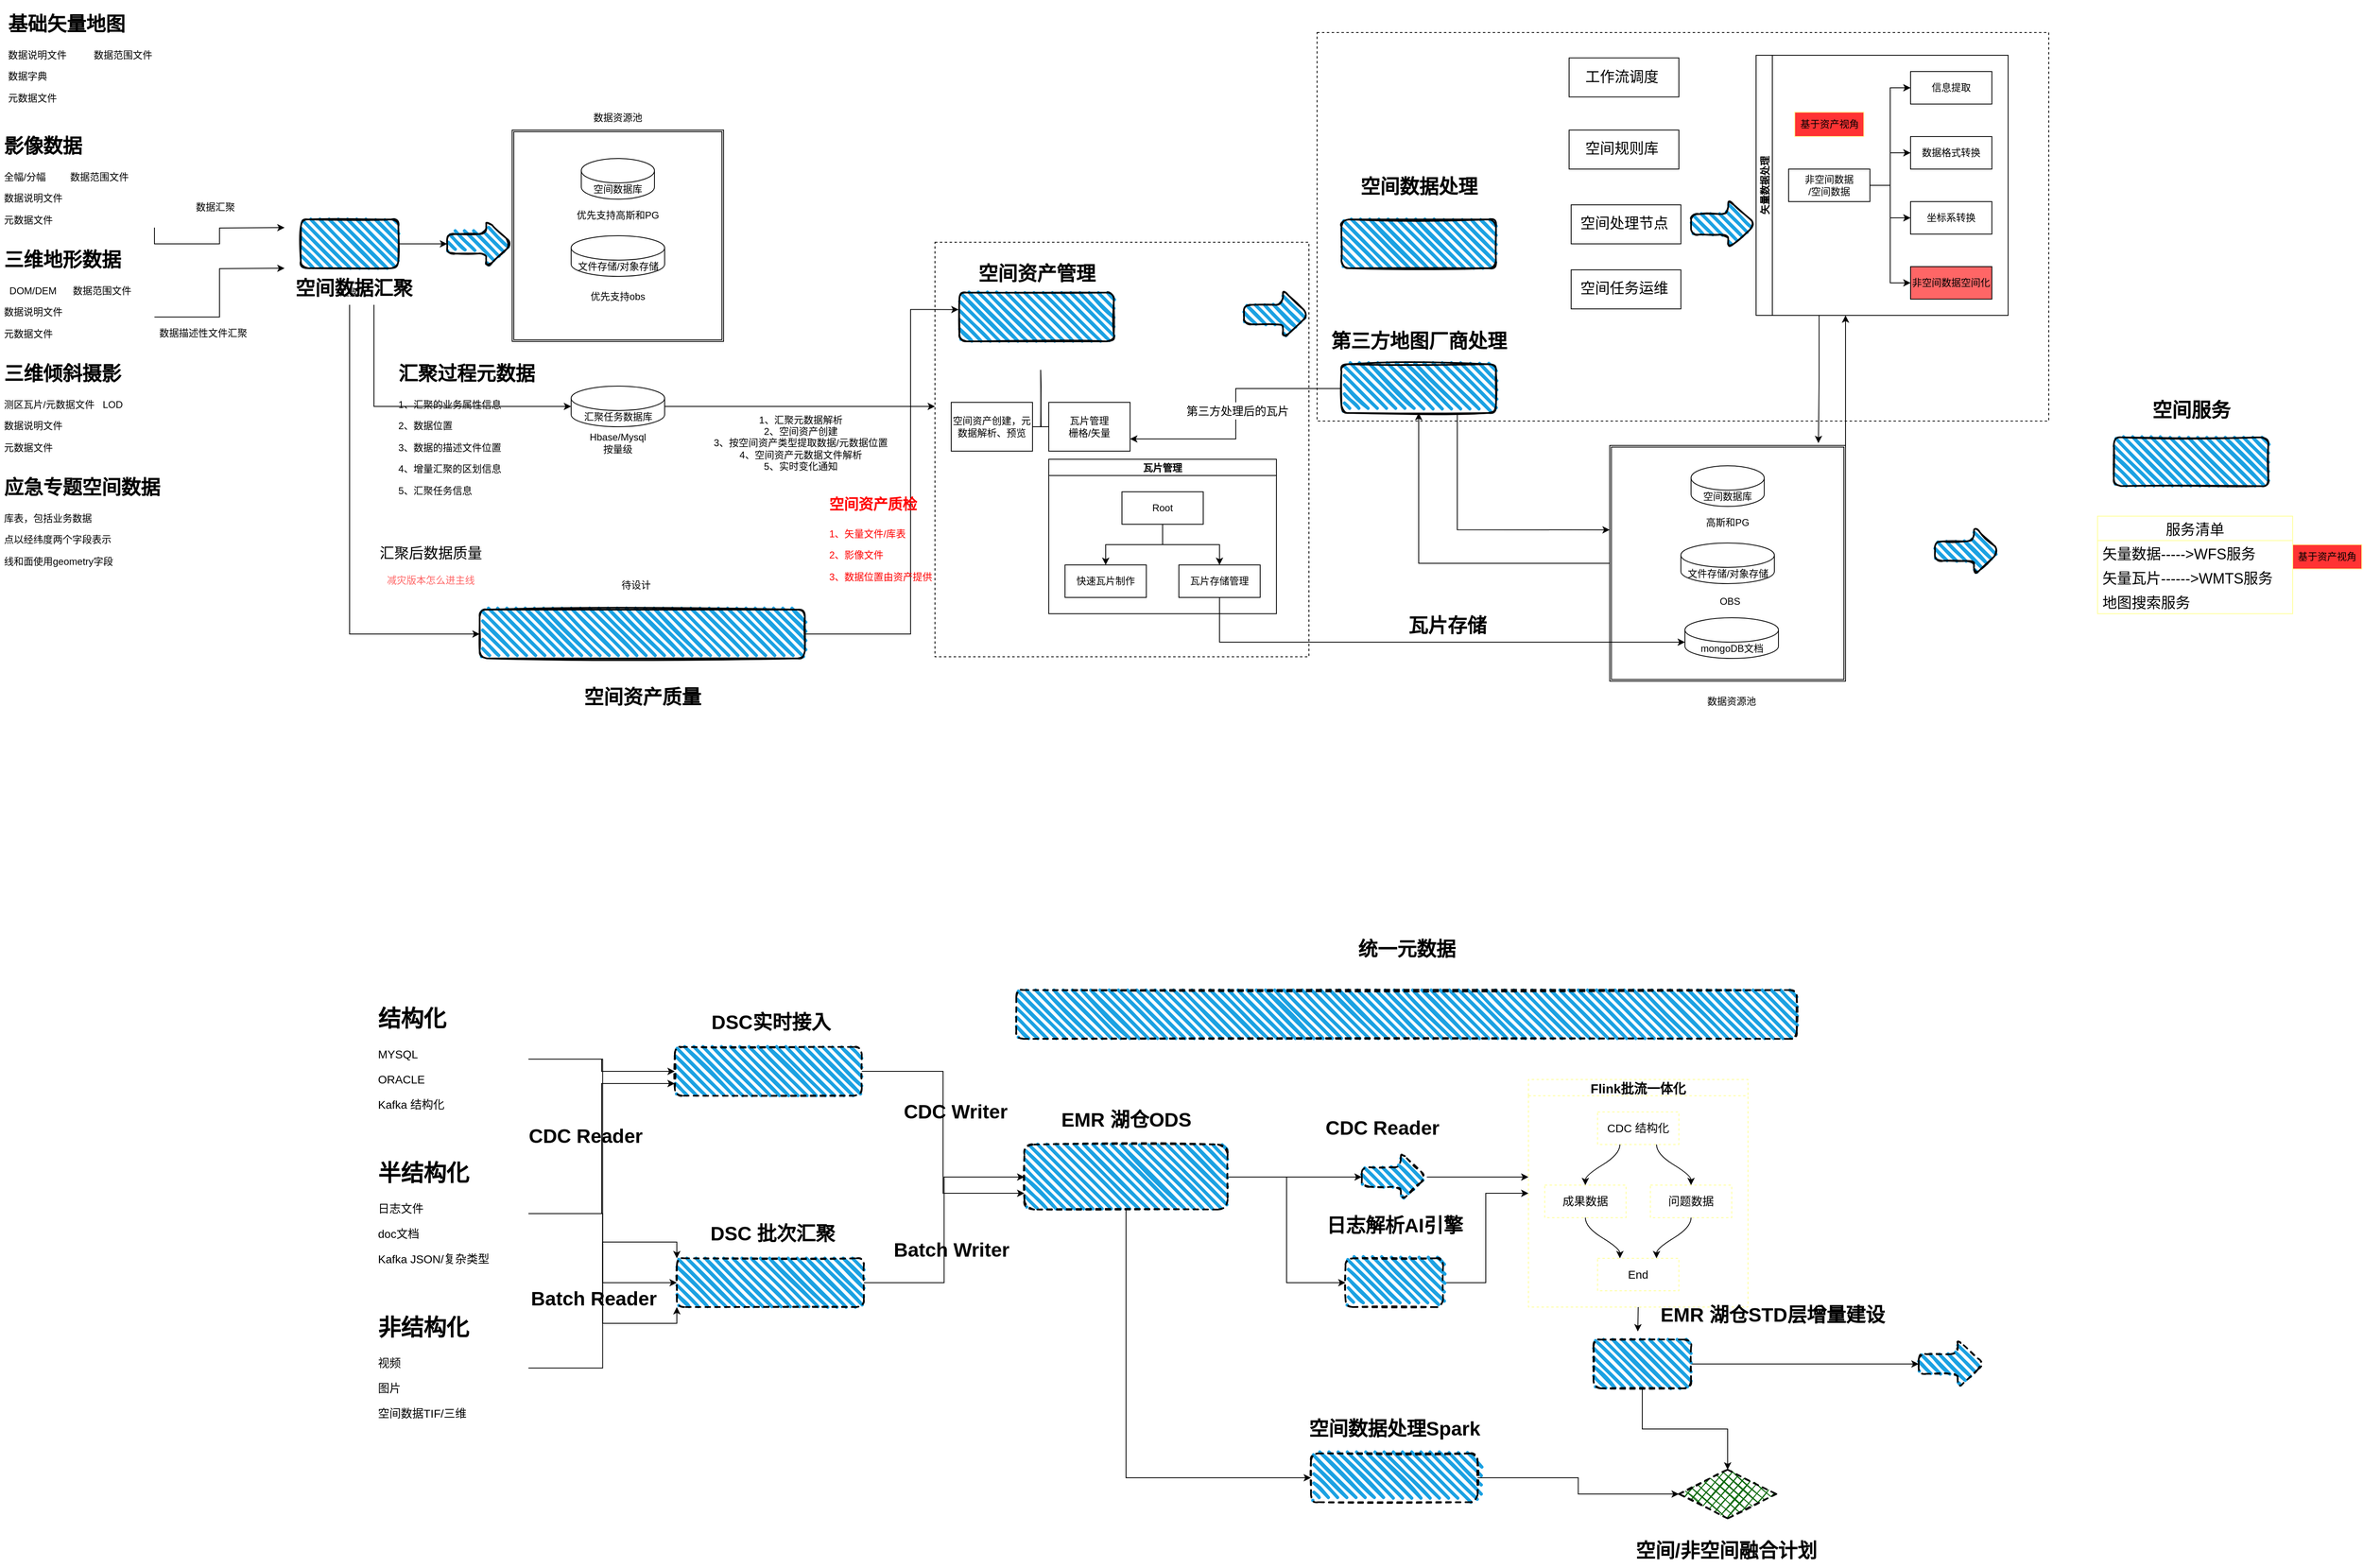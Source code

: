 <mxfile version="17.4.3" type="github">
  <diagram name="Page-1" id="2a216829-ef6e-dabb-86c1-c78162f3ba2b">
    <mxGraphModel dx="1783" dy="-130" grid="1" gridSize="10" guides="1" tooltips="1" connect="1" arrows="1" fold="1" page="1" pageScale="1" pageWidth="850" pageHeight="1100" background="none" math="0" shadow="0">
      <root>
        <mxCell id="0" />
        <mxCell id="1" parent="0" />
        <mxCell id="PqrT7txZ_QQFGgLDtHlx-105" value="" style="verticalLabelPosition=bottom;verticalAlign=top;html=1;shape=mxgraph.basic.rect;fillColor2=none;strokeWidth=1;size=20;indent=5;dashed=1;fontSize=14;fontColor=#000000;fillColor=#FFFFFF;" vertex="1" parent="1">
          <mxGeometry x="1750" y="2092" width="900" height="478" as="geometry" />
        </mxCell>
        <mxCell id="PqrT7txZ_QQFGgLDtHlx-103" value="" style="verticalLabelPosition=bottom;verticalAlign=top;html=1;shape=mxgraph.basic.rect;fillColor2=none;strokeWidth=1;size=20;indent=5;fontSize=14;fontColor=#000000;fillColor=#FFFFFF;dashed=1;" vertex="1" parent="1">
          <mxGeometry x="1280" y="2350" width="460" height="510" as="geometry" />
        </mxCell>
        <mxCell id="PqrT7txZ_QQFGgLDtHlx-11" value="" style="shape=ext;double=1;whiteSpace=wrap;html=1;aspect=fixed;" vertex="1" parent="1">
          <mxGeometry x="760" y="2212" width="260" height="260" as="geometry" />
        </mxCell>
        <mxCell id="PqrT7txZ_QQFGgLDtHlx-2" value="空间数据库" style="shape=cylinder3;whiteSpace=wrap;html=1;boundedLbl=1;backgroundOutline=1;size=15;" vertex="1" parent="1">
          <mxGeometry x="845" y="2247" width="90" height="50" as="geometry" />
        </mxCell>
        <mxCell id="PqrT7txZ_QQFGgLDtHlx-3" value="&lt;h1&gt;基础矢量地图&lt;/h1&gt;&lt;p&gt;数据说明文件&amp;nbsp; &amp;nbsp; &amp;nbsp; &amp;nbsp; &amp;nbsp; 数据范围文件&lt;/p&gt;&lt;p&gt;数据字典&lt;/p&gt;&lt;p&gt;元数据文件&lt;/p&gt;&lt;p&gt;&lt;br&gt;&lt;/p&gt;" style="text;html=1;strokeColor=none;fillColor=none;spacing=5;spacingTop=-20;whiteSpace=wrap;overflow=hidden;rounded=0;" vertex="1" parent="1">
          <mxGeometry x="135" y="2062" width="190" height="120" as="geometry" />
        </mxCell>
        <mxCell id="PqrT7txZ_QQFGgLDtHlx-18" style="edgeStyle=orthogonalEdgeStyle;rounded=0;orthogonalLoop=1;jettySize=auto;html=1;exitX=1;exitY=1;exitDx=0;exitDy=0;" edge="1" parent="1" source="PqrT7txZ_QQFGgLDtHlx-4">
          <mxGeometry relative="1" as="geometry">
            <mxPoint x="480" y="2332" as="targetPoint" />
          </mxGeometry>
        </mxCell>
        <mxCell id="PqrT7txZ_QQFGgLDtHlx-4" value="&lt;h1&gt;影像数据&lt;/h1&gt;&lt;p&gt;全幅/分幅&amp;nbsp; &amp;nbsp; &amp;nbsp; &amp;nbsp; &amp;nbsp;数据范围文件&lt;/p&gt;&lt;p&gt;数据说明文件&lt;/p&gt;&lt;p&gt;元数据文件&lt;/p&gt;&lt;p&gt;&lt;br&gt;&lt;/p&gt;" style="text;html=1;strokeColor=none;fillColor=none;spacing=5;spacingTop=-20;whiteSpace=wrap;overflow=hidden;rounded=0;" vertex="1" parent="1">
          <mxGeometry x="130" y="2212" width="190" height="120" as="geometry" />
        </mxCell>
        <mxCell id="PqrT7txZ_QQFGgLDtHlx-19" style="edgeStyle=orthogonalEdgeStyle;rounded=0;orthogonalLoop=1;jettySize=auto;html=1;exitX=1;exitY=0.75;exitDx=0;exitDy=0;" edge="1" parent="1" source="PqrT7txZ_QQFGgLDtHlx-5">
          <mxGeometry relative="1" as="geometry">
            <mxPoint x="480" y="2382" as="targetPoint" />
          </mxGeometry>
        </mxCell>
        <mxCell id="PqrT7txZ_QQFGgLDtHlx-5" value="&lt;h1&gt;三维地形数据&lt;/h1&gt;&lt;p&gt;&amp;nbsp; DOM/DEM&amp;nbsp; &amp;nbsp; &amp;nbsp; 数据范围文件&lt;/p&gt;&lt;p&gt;数据说明文件&lt;/p&gt;&lt;p&gt;元数据文件&lt;/p&gt;&lt;p&gt;&lt;br&gt;&lt;/p&gt;" style="text;html=1;strokeColor=none;fillColor=none;spacing=5;spacingTop=-20;whiteSpace=wrap;overflow=hidden;rounded=0;" vertex="1" parent="1">
          <mxGeometry x="130" y="2352" width="190" height="120" as="geometry" />
        </mxCell>
        <mxCell id="PqrT7txZ_QQFGgLDtHlx-6" value="&lt;h1&gt;三维倾斜摄影&lt;/h1&gt;&lt;p&gt;测区瓦片/元数据文件&amp;nbsp; &amp;nbsp;LOD&lt;/p&gt;&lt;p&gt;数据说明文件&lt;/p&gt;&lt;p&gt;元数据文件&lt;/p&gt;&lt;p&gt;&lt;br&gt;&lt;/p&gt;" style="text;html=1;strokeColor=none;fillColor=none;spacing=5;spacingTop=-20;whiteSpace=wrap;overflow=hidden;rounded=0;" vertex="1" parent="1">
          <mxGeometry x="130" y="2492" width="190" height="120" as="geometry" />
        </mxCell>
        <mxCell id="PqrT7txZ_QQFGgLDtHlx-7" value="&lt;h1&gt;应急专题空间数据&lt;/h1&gt;&lt;p&gt;库表，包括业务数据&lt;/p&gt;&lt;p&gt;点以经纬度两个字段表示&lt;/p&gt;&lt;p&gt;线和面使用geometry字段&lt;/p&gt;&lt;p&gt;&lt;br&gt;&lt;/p&gt;&lt;p&gt;&lt;br&gt;&lt;/p&gt;" style="text;html=1;strokeColor=none;fillColor=none;spacing=5;spacingTop=-20;whiteSpace=wrap;overflow=hidden;rounded=0;" vertex="1" parent="1">
          <mxGeometry x="130" y="2632" width="240" height="120" as="geometry" />
        </mxCell>
        <mxCell id="PqrT7txZ_QQFGgLDtHlx-15" value="" style="edgeStyle=orthogonalEdgeStyle;rounded=0;orthogonalLoop=1;jettySize=auto;html=1;" edge="1" parent="1" source="PqrT7txZ_QQFGgLDtHlx-8" target="PqrT7txZ_QQFGgLDtHlx-14">
          <mxGeometry relative="1" as="geometry" />
        </mxCell>
        <mxCell id="PqrT7txZ_QQFGgLDtHlx-8" value="" style="rounded=1;whiteSpace=wrap;html=1;strokeWidth=2;fillWeight=4;hachureGap=8;hachureAngle=45;fillColor=#1ba1e2;sketch=1;" vertex="1" parent="1">
          <mxGeometry x="500" y="2322" width="120" height="60" as="geometry" />
        </mxCell>
        <mxCell id="PqrT7txZ_QQFGgLDtHlx-20" style="edgeStyle=orthogonalEdgeStyle;rounded=0;orthogonalLoop=1;jettySize=auto;html=1;exitX=0.75;exitY=1;exitDx=0;exitDy=0;entryX=0;entryY=0.5;entryDx=0;entryDy=0;entryPerimeter=0;" edge="1" parent="1" source="PqrT7txZ_QQFGgLDtHlx-9" target="PqrT7txZ_QQFGgLDtHlx-17">
          <mxGeometry relative="1" as="geometry">
            <mxPoint x="770" y="2622" as="targetPoint" />
          </mxGeometry>
        </mxCell>
        <mxCell id="PqrT7txZ_QQFGgLDtHlx-35" style="edgeStyle=orthogonalEdgeStyle;rounded=0;orthogonalLoop=1;jettySize=auto;html=1;exitX=0.5;exitY=1;exitDx=0;exitDy=0;entryX=0;entryY=0.5;entryDx=0;entryDy=0;" edge="1" parent="1" source="PqrT7txZ_QQFGgLDtHlx-9" target="PqrT7txZ_QQFGgLDtHlx-33">
          <mxGeometry relative="1" as="geometry" />
        </mxCell>
        <mxCell id="PqrT7txZ_QQFGgLDtHlx-9" value="汇聚" style="text;html=1;strokeColor=none;fillColor=none;align=center;verticalAlign=middle;whiteSpace=wrap;rounded=0;" vertex="1" parent="1">
          <mxGeometry x="500" y="2397" width="120" height="30" as="geometry" />
        </mxCell>
        <mxCell id="PqrT7txZ_QQFGgLDtHlx-12" value="文件存储/对象存储" style="shape=cylinder3;whiteSpace=wrap;html=1;boundedLbl=1;backgroundOutline=1;size=15;" vertex="1" parent="1">
          <mxGeometry x="832.5" y="2342" width="115" height="50" as="geometry" />
        </mxCell>
        <mxCell id="PqrT7txZ_QQFGgLDtHlx-13" value="数据资源池" style="text;html=1;strokeColor=none;fillColor=none;align=center;verticalAlign=middle;whiteSpace=wrap;rounded=0;" vertex="1" parent="1">
          <mxGeometry x="850" y="2182" width="80" height="30" as="geometry" />
        </mxCell>
        <mxCell id="PqrT7txZ_QQFGgLDtHlx-14" value="" style="shape=singleArrow;whiteSpace=wrap;html=1;arrowWidth=0.4;arrowSize=0.4;fillColor=#1ba1e2;rounded=1;strokeWidth=2;fillWeight=4;hachureGap=8;hachureAngle=45;sketch=1;" vertex="1" parent="1">
          <mxGeometry x="680" y="2322" width="80" height="60" as="geometry" />
        </mxCell>
        <mxCell id="PqrT7txZ_QQFGgLDtHlx-45" style="edgeStyle=orthogonalEdgeStyle;rounded=0;orthogonalLoop=1;jettySize=auto;html=1;exitX=1;exitY=0.5;exitDx=0;exitDy=0;exitPerimeter=0;" edge="1" parent="1" source="PqrT7txZ_QQFGgLDtHlx-17">
          <mxGeometry relative="1" as="geometry">
            <mxPoint x="1280" y="2552" as="targetPoint" />
          </mxGeometry>
        </mxCell>
        <mxCell id="PqrT7txZ_QQFGgLDtHlx-17" value="汇聚任务数据库" style="shape=cylinder3;whiteSpace=wrap;html=1;boundedLbl=1;backgroundOutline=1;size=15;" vertex="1" parent="1">
          <mxGeometry x="832.5" y="2527" width="115" height="50" as="geometry" />
        </mxCell>
        <mxCell id="PqrT7txZ_QQFGgLDtHlx-21" value="数据汇聚" style="text;html=1;strokeColor=none;fillColor=none;align=center;verticalAlign=middle;whiteSpace=wrap;rounded=0;" vertex="1" parent="1">
          <mxGeometry x="365" y="2292" width="60" height="30" as="geometry" />
        </mxCell>
        <mxCell id="PqrT7txZ_QQFGgLDtHlx-22" value="数据描述性文件汇聚" style="text;html=1;strokeColor=none;fillColor=none;align=center;verticalAlign=middle;whiteSpace=wrap;rounded=0;" vertex="1" parent="1">
          <mxGeometry x="320" y="2452" width="120" height="20" as="geometry" />
        </mxCell>
        <mxCell id="PqrT7txZ_QQFGgLDtHlx-23" value="&lt;h1&gt;汇聚过程元数据&lt;/h1&gt;&lt;p&gt;1、汇聚的业务属性信息&lt;/p&gt;&lt;p&gt;2、数据位置&lt;/p&gt;&lt;p&gt;3、数据的描述文件位置&lt;/p&gt;&lt;p&gt;4、增量汇聚的区划信息&lt;/p&gt;&lt;p&gt;5、汇聚任务信息&lt;/p&gt;" style="text;html=1;strokeColor=none;fillColor=none;spacing=5;spacingTop=-20;whiteSpace=wrap;overflow=hidden;rounded=0;" vertex="1" parent="1">
          <mxGeometry x="615" y="2492" width="185" height="170" as="geometry" />
        </mxCell>
        <mxCell id="PqrT7txZ_QQFGgLDtHlx-24" value="Hbase/Mysql&lt;br&gt;按量级" style="text;html=1;strokeColor=none;fillColor=none;align=center;verticalAlign=middle;whiteSpace=wrap;rounded=0;" vertex="1" parent="1">
          <mxGeometry x="850" y="2577" width="80" height="40" as="geometry" />
        </mxCell>
        <mxCell id="PqrT7txZ_QQFGgLDtHlx-25" value="优先支持高斯和PG" style="text;html=1;strokeColor=none;fillColor=none;align=center;verticalAlign=middle;whiteSpace=wrap;rounded=0;" vertex="1" parent="1">
          <mxGeometry x="830" y="2302" width="120" height="30" as="geometry" />
        </mxCell>
        <mxCell id="PqrT7txZ_QQFGgLDtHlx-26" value="优先支持obs" style="text;html=1;strokeColor=none;fillColor=none;align=center;verticalAlign=middle;whiteSpace=wrap;rounded=0;" vertex="1" parent="1">
          <mxGeometry x="850" y="2402" width="80" height="30" as="geometry" />
        </mxCell>
        <mxCell id="PqrT7txZ_QQFGgLDtHlx-91" style="edgeStyle=orthogonalEdgeStyle;rounded=0;orthogonalLoop=1;jettySize=auto;html=1;exitX=0.25;exitY=1;exitDx=0;exitDy=0;entryX=0.885;entryY=-0.01;entryDx=0;entryDy=0;entryPerimeter=0;fontSize=18;fontColor=#FF6666;" edge="1" parent="1" source="PqrT7txZ_QQFGgLDtHlx-27" target="PqrT7txZ_QQFGgLDtHlx-53">
          <mxGeometry relative="1" as="geometry" />
        </mxCell>
        <mxCell id="PqrT7txZ_QQFGgLDtHlx-27" value="矢量数据处理" style="swimlane;startSize=20;horizontal=0;childLayout=treeLayout;horizontalTree=1;resizable=0;containerType=tree;" vertex="1" parent="1">
          <mxGeometry x="2290" y="2120" width="310" height="320" as="geometry" />
        </mxCell>
        <mxCell id="PqrT7txZ_QQFGgLDtHlx-28" value="非空间数据&lt;br&gt;/空间数据" style="whiteSpace=wrap;html=1;" vertex="1" parent="PqrT7txZ_QQFGgLDtHlx-27">
          <mxGeometry x="40" y="140" width="100" height="40" as="geometry" />
        </mxCell>
        <mxCell id="PqrT7txZ_QQFGgLDtHlx-29" value="信息提取" style="whiteSpace=wrap;html=1;" vertex="1" parent="PqrT7txZ_QQFGgLDtHlx-27">
          <mxGeometry x="190" y="20" width="100" height="40" as="geometry" />
        </mxCell>
        <mxCell id="PqrT7txZ_QQFGgLDtHlx-30" value="" style="edgeStyle=elbowEdgeStyle;elbow=horizontal;html=1;rounded=0;" edge="1" parent="PqrT7txZ_QQFGgLDtHlx-27" source="PqrT7txZ_QQFGgLDtHlx-28" target="PqrT7txZ_QQFGgLDtHlx-29">
          <mxGeometry relative="1" as="geometry" />
        </mxCell>
        <mxCell id="PqrT7txZ_QQFGgLDtHlx-31" value="数据格式转换" style="whiteSpace=wrap;html=1;" vertex="1" parent="PqrT7txZ_QQFGgLDtHlx-27">
          <mxGeometry x="190" y="100" width="100" height="40" as="geometry" />
        </mxCell>
        <mxCell id="PqrT7txZ_QQFGgLDtHlx-32" value="" style="edgeStyle=elbowEdgeStyle;elbow=horizontal;html=1;rounded=0;" edge="1" parent="PqrT7txZ_QQFGgLDtHlx-27" source="PqrT7txZ_QQFGgLDtHlx-28" target="PqrT7txZ_QQFGgLDtHlx-31">
          <mxGeometry relative="1" as="geometry" />
        </mxCell>
        <mxCell id="PqrT7txZ_QQFGgLDtHlx-61" value="" style="edgeStyle=elbowEdgeStyle;elbow=horizontal;html=1;rounded=0;" edge="1" target="PqrT7txZ_QQFGgLDtHlx-62" source="PqrT7txZ_QQFGgLDtHlx-28" parent="PqrT7txZ_QQFGgLDtHlx-27">
          <mxGeometry relative="1" as="geometry">
            <mxPoint x="2050" y="2302" as="sourcePoint" />
          </mxGeometry>
        </mxCell>
        <mxCell id="PqrT7txZ_QQFGgLDtHlx-62" value="非空间数据空间化" style="whiteSpace=wrap;html=1;fillColor=#FF6666;" vertex="1" parent="PqrT7txZ_QQFGgLDtHlx-27">
          <mxGeometry x="190" y="260" width="100" height="40" as="geometry" />
        </mxCell>
        <mxCell id="PqrT7txZ_QQFGgLDtHlx-63" value="" style="edgeStyle=elbowEdgeStyle;elbow=horizontal;html=1;rounded=0;" edge="1" target="PqrT7txZ_QQFGgLDtHlx-64" source="PqrT7txZ_QQFGgLDtHlx-28" parent="PqrT7txZ_QQFGgLDtHlx-27">
          <mxGeometry relative="1" as="geometry">
            <mxPoint x="2050" y="2382" as="sourcePoint" />
          </mxGeometry>
        </mxCell>
        <mxCell id="PqrT7txZ_QQFGgLDtHlx-64" value="坐标系转换" style="whiteSpace=wrap;html=1;" vertex="1" parent="PqrT7txZ_QQFGgLDtHlx-27">
          <mxGeometry x="190" y="180" width="100" height="40" as="geometry" />
        </mxCell>
        <mxCell id="PqrT7txZ_QQFGgLDtHlx-70" value="基于资产视角" style="text;html=1;strokeColor=#FFFF99;fillColor=#FF3333;align=center;verticalAlign=middle;whiteSpace=wrap;rounded=0;" vertex="1" parent="PqrT7txZ_QQFGgLDtHlx-27">
          <mxGeometry x="47.5" y="70" width="85" height="30" as="geometry" />
        </mxCell>
        <mxCell id="PqrT7txZ_QQFGgLDtHlx-71" style="edgeStyle=orthogonalEdgeStyle;rounded=0;orthogonalLoop=1;jettySize=auto;html=1;entryX=-0.005;entryY=0.347;entryDx=0;entryDy=0;entryPerimeter=0;" edge="1" parent="1" source="PqrT7txZ_QQFGgLDtHlx-33" target="PqrT7txZ_QQFGgLDtHlx-39">
          <mxGeometry relative="1" as="geometry">
            <mxPoint x="1260" y="2600" as="targetPoint" />
            <Array as="points">
              <mxPoint x="1250" y="2832" />
              <mxPoint x="1250" y="2433" />
            </Array>
          </mxGeometry>
        </mxCell>
        <mxCell id="PqrT7txZ_QQFGgLDtHlx-33" value="" style="rounded=1;whiteSpace=wrap;html=1;strokeWidth=2;fillWeight=4;hachureGap=8;hachureAngle=45;fillColor=#1ba1e2;sketch=1;" vertex="1" parent="1">
          <mxGeometry x="720" y="2802" width="400" height="60" as="geometry" />
        </mxCell>
        <mxCell id="PqrT7txZ_QQFGgLDtHlx-34" value="待设计" style="text;html=1;strokeColor=none;fillColor=none;align=center;verticalAlign=middle;whiteSpace=wrap;rounded=0;" vertex="1" parent="1">
          <mxGeometry x="855" y="2752" width="115" height="40" as="geometry" />
        </mxCell>
        <mxCell id="PqrT7txZ_QQFGgLDtHlx-36" value="&lt;font style=&quot;font-size: 18px&quot;&gt;汇聚后数据质量&lt;/font&gt;&lt;br&gt;&lt;br&gt;&lt;font color=&quot;#ff6666&quot;&gt;减灾版本怎么进主线&lt;/font&gt;" style="text;html=1;strokeColor=none;fillColor=none;align=center;verticalAlign=middle;whiteSpace=wrap;rounded=0;" vertex="1" parent="1">
          <mxGeometry x="580" y="2735" width="160" height="25" as="geometry" />
        </mxCell>
        <mxCell id="PqrT7txZ_QQFGgLDtHlx-37" value="空间资产质量" style="text;strokeColor=none;fillColor=none;html=1;fontSize=24;fontStyle=1;verticalAlign=middle;align=center;" vertex="1" parent="1">
          <mxGeometry x="870" y="2890" width="100" height="40" as="geometry" />
        </mxCell>
        <mxCell id="PqrT7txZ_QQFGgLDtHlx-38" value="空间数据汇聚" style="text;strokeColor=none;fillColor=none;html=1;fontSize=24;fontStyle=1;verticalAlign=middle;align=center;" vertex="1" parent="1">
          <mxGeometry x="515" y="2387" width="100" height="40" as="geometry" />
        </mxCell>
        <mxCell id="PqrT7txZ_QQFGgLDtHlx-39" value="" style="rounded=1;whiteSpace=wrap;html=1;strokeWidth=2;fillWeight=4;hachureGap=8;hachureAngle=45;fillColor=#1ba1e2;sketch=1;" vertex="1" parent="1">
          <mxGeometry x="1310" y="2412" width="190" height="60" as="geometry" />
        </mxCell>
        <mxCell id="PqrT7txZ_QQFGgLDtHlx-40" value="空间资产管理" style="text;strokeColor=none;fillColor=none;html=1;fontSize=24;fontStyle=1;verticalAlign=middle;align=center;" vertex="1" parent="1">
          <mxGeometry x="1355" y="2369" width="100" height="40" as="geometry" />
        </mxCell>
        <mxCell id="PqrT7txZ_QQFGgLDtHlx-41" value="" style="edgeStyle=orthogonalEdgeStyle;startArrow=none;endArrow=none;rounded=0;targetPortConstraint=eastwest;sourcePortConstraint=northsouth;" edge="1" target="PqrT7txZ_QQFGgLDtHlx-43" parent="1">
          <mxGeometry relative="1" as="geometry">
            <mxPoint x="1410" y="2507" as="sourcePoint" />
          </mxGeometry>
        </mxCell>
        <mxCell id="PqrT7txZ_QQFGgLDtHlx-42" value="" style="edgeStyle=orthogonalEdgeStyle;startArrow=none;endArrow=none;rounded=0;targetPortConstraint=eastwest;sourcePortConstraint=northsouth;" edge="1" target="PqrT7txZ_QQFGgLDtHlx-44" parent="1">
          <mxGeometry relative="1" as="geometry">
            <mxPoint x="1410" y="2507" as="sourcePoint" />
          </mxGeometry>
        </mxCell>
        <mxCell id="PqrT7txZ_QQFGgLDtHlx-43" value="空间资产创建，元数据解析、预览" style="whiteSpace=wrap;html=1;align=center;verticalAlign=middle;treeFolding=1;treeMoving=1;" vertex="1" parent="1">
          <mxGeometry x="1300" y="2547" width="100" height="60" as="geometry" />
        </mxCell>
        <mxCell id="PqrT7txZ_QQFGgLDtHlx-44" value="瓦片管理&lt;br&gt;栅格/矢量" style="whiteSpace=wrap;html=1;align=center;verticalAlign=middle;treeFolding=1;treeMoving=1;" vertex="1" parent="1">
          <mxGeometry x="1420" y="2547" width="100" height="60" as="geometry" />
        </mxCell>
        <mxCell id="PqrT7txZ_QQFGgLDtHlx-46" value="1、汇聚元数据解析&lt;br&gt;2、空间资产创建&lt;br&gt;3、按空间资产类型提取数据/元数据位置&lt;br&gt;4、空间资产元数据文件解析&lt;br&gt;5、实时变化通知" style="text;html=1;strokeColor=none;fillColor=none;align=center;verticalAlign=middle;whiteSpace=wrap;rounded=0;" vertex="1" parent="1">
          <mxGeometry x="980" y="2553.5" width="270" height="86.5" as="geometry" />
        </mxCell>
        <mxCell id="PqrT7txZ_QQFGgLDtHlx-47" value="瓦片管理" style="swimlane;startSize=20;horizontal=1;childLayout=treeLayout;horizontalTree=0;resizable=0;containerType=tree;" vertex="1" parent="1">
          <mxGeometry x="1420" y="2617" width="280" height="190" as="geometry" />
        </mxCell>
        <mxCell id="PqrT7txZ_QQFGgLDtHlx-48" value="Root" style="whiteSpace=wrap;html=1;" vertex="1" parent="PqrT7txZ_QQFGgLDtHlx-47">
          <mxGeometry x="90" y="40" width="100" height="40" as="geometry" />
        </mxCell>
        <mxCell id="PqrT7txZ_QQFGgLDtHlx-49" value="快速瓦片制作" style="whiteSpace=wrap;html=1;" vertex="1" parent="PqrT7txZ_QQFGgLDtHlx-47">
          <mxGeometry x="20" y="130" width="100" height="40" as="geometry" />
        </mxCell>
        <mxCell id="PqrT7txZ_QQFGgLDtHlx-50" value="" style="edgeStyle=elbowEdgeStyle;elbow=vertical;html=1;rounded=0;" edge="1" parent="PqrT7txZ_QQFGgLDtHlx-47" source="PqrT7txZ_QQFGgLDtHlx-48" target="PqrT7txZ_QQFGgLDtHlx-49">
          <mxGeometry relative="1" as="geometry" />
        </mxCell>
        <mxCell id="PqrT7txZ_QQFGgLDtHlx-51" value="瓦片存储管理" style="whiteSpace=wrap;html=1;" vertex="1" parent="PqrT7txZ_QQFGgLDtHlx-47">
          <mxGeometry x="160" y="130" width="100" height="40" as="geometry" />
        </mxCell>
        <mxCell id="PqrT7txZ_QQFGgLDtHlx-52" value="" style="edgeStyle=elbowEdgeStyle;elbow=vertical;html=1;rounded=0;" edge="1" parent="PqrT7txZ_QQFGgLDtHlx-47" source="PqrT7txZ_QQFGgLDtHlx-48" target="PqrT7txZ_QQFGgLDtHlx-51">
          <mxGeometry relative="1" as="geometry" />
        </mxCell>
        <mxCell id="PqrT7txZ_QQFGgLDtHlx-89" style="edgeStyle=orthogonalEdgeStyle;rounded=0;orthogonalLoop=1;jettySize=auto;html=1;entryX=0.5;entryY=1;entryDx=0;entryDy=0;fontSize=18;" edge="1" parent="1" source="PqrT7txZ_QQFGgLDtHlx-53" target="PqrT7txZ_QQFGgLDtHlx-86">
          <mxGeometry relative="1" as="geometry" />
        </mxCell>
        <mxCell id="PqrT7txZ_QQFGgLDtHlx-92" style="edgeStyle=orthogonalEdgeStyle;rounded=0;orthogonalLoop=1;jettySize=auto;html=1;exitX=1;exitY=0;exitDx=0;exitDy=0;fontSize=18;fontColor=#FF6666;" edge="1" parent="1" source="PqrT7txZ_QQFGgLDtHlx-53">
          <mxGeometry relative="1" as="geometry">
            <mxPoint x="2400.0" y="2440" as="targetPoint" />
          </mxGeometry>
        </mxCell>
        <mxCell id="PqrT7txZ_QQFGgLDtHlx-53" value="" style="shape=ext;double=1;whiteSpace=wrap;html=1;aspect=fixed;" vertex="1" parent="1">
          <mxGeometry x="2110" y="2600" width="290" height="290" as="geometry" />
        </mxCell>
        <mxCell id="PqrT7txZ_QQFGgLDtHlx-54" value="空间数据库" style="shape=cylinder3;whiteSpace=wrap;html=1;boundedLbl=1;backgroundOutline=1;size=15;" vertex="1" parent="1">
          <mxGeometry x="2210" y="2625" width="90" height="50" as="geometry" />
        </mxCell>
        <mxCell id="PqrT7txZ_QQFGgLDtHlx-55" value="文件存储/对象存储" style="shape=cylinder3;whiteSpace=wrap;html=1;boundedLbl=1;backgroundOutline=1;size=15;" vertex="1" parent="1">
          <mxGeometry x="2197.5" y="2720" width="115" height="50" as="geometry" />
        </mxCell>
        <mxCell id="PqrT7txZ_QQFGgLDtHlx-56" value="数据资源池" style="text;html=1;strokeColor=none;fillColor=none;align=center;verticalAlign=middle;whiteSpace=wrap;rounded=0;" vertex="1" parent="1">
          <mxGeometry x="2220" y="2900" width="80" height="30" as="geometry" />
        </mxCell>
        <mxCell id="PqrT7txZ_QQFGgLDtHlx-57" value="高斯和PG" style="text;html=1;strokeColor=none;fillColor=none;align=center;verticalAlign=middle;whiteSpace=wrap;rounded=0;" vertex="1" parent="1">
          <mxGeometry x="2195" y="2680" width="120" height="30" as="geometry" />
        </mxCell>
        <mxCell id="PqrT7txZ_QQFGgLDtHlx-65" value="mongoDB文档" style="shape=cylinder3;whiteSpace=wrap;html=1;boundedLbl=1;backgroundOutline=1;size=15;" vertex="1" parent="1">
          <mxGeometry x="2202.5" y="2812" width="115" height="50" as="geometry" />
        </mxCell>
        <mxCell id="PqrT7txZ_QQFGgLDtHlx-66" style="edgeStyle=orthogonalEdgeStyle;rounded=0;orthogonalLoop=1;jettySize=auto;html=1;exitX=0.5;exitY=1;exitDx=0;exitDy=0;entryX=0;entryY=0;entryDx=0;entryDy=30;entryPerimeter=0;" edge="1" parent="1" source="PqrT7txZ_QQFGgLDtHlx-51" target="PqrT7txZ_QQFGgLDtHlx-65">
          <mxGeometry relative="1" as="geometry" />
        </mxCell>
        <mxCell id="PqrT7txZ_QQFGgLDtHlx-67" value="瓦片存储" style="text;strokeColor=none;fillColor=none;html=1;fontSize=24;fontStyle=1;verticalAlign=middle;align=center;" vertex="1" parent="1">
          <mxGeometry x="1860" y="2802" width="100" height="40" as="geometry" />
        </mxCell>
        <mxCell id="PqrT7txZ_QQFGgLDtHlx-69" value="" style="shape=singleArrow;whiteSpace=wrap;html=1;arrowWidth=0.4;arrowSize=0.4;fillColor=#1ba1e2;rounded=1;strokeWidth=2;fillWeight=4;hachureGap=8;hachureAngle=45;sketch=1;" vertex="1" parent="1">
          <mxGeometry x="1660" y="2409" width="80" height="60" as="geometry" />
        </mxCell>
        <mxCell id="PqrT7txZ_QQFGgLDtHlx-73" value="&lt;h1&gt;&lt;font style=&quot;font-size: 18px&quot; color=&quot;#ff0000&quot;&gt;空间资产质检&lt;/font&gt;&lt;/h1&gt;&lt;p&gt;&lt;font color=&quot;#ff0000&quot;&gt;1、矢量文件/库表&lt;/font&gt;&lt;/p&gt;&lt;p&gt;&lt;font color=&quot;#ff0000&quot;&gt;2、影像文件&lt;/font&gt;&lt;/p&gt;&lt;p&gt;&lt;font color=&quot;#ff0000&quot;&gt;3、数据位置由资产提供&lt;/font&gt;&lt;/p&gt;&lt;p&gt;&lt;br&gt;&lt;/p&gt;" style="text;html=1;strokeColor=none;fillColor=none;spacing=5;spacingTop=-20;whiteSpace=wrap;overflow=hidden;rounded=0;" vertex="1" parent="1">
          <mxGeometry x="1145" y="2650.5" width="210" height="123" as="geometry" />
        </mxCell>
        <mxCell id="PqrT7txZ_QQFGgLDtHlx-74" value="" style="rounded=1;whiteSpace=wrap;html=1;strokeWidth=2;fillWeight=4;hachureGap=8;hachureAngle=45;fillColor=#1ba1e2;sketch=1;" vertex="1" parent="1">
          <mxGeometry x="1780" y="2322" width="190" height="60" as="geometry" />
        </mxCell>
        <mxCell id="PqrT7txZ_QQFGgLDtHlx-75" value="空间数据处理" style="text;strokeColor=none;fillColor=none;html=1;fontSize=24;fontStyle=1;verticalAlign=middle;align=center;" vertex="1" parent="1">
          <mxGeometry x="1825" y="2262" width="100" height="40" as="geometry" />
        </mxCell>
        <mxCell id="PqrT7txZ_QQFGgLDtHlx-77" value="" style="verticalLabelPosition=bottom;verticalAlign=top;html=1;shape=mxgraph.basic.rect;fillColor2=none;strokeWidth=1;size=20;indent=5;fontSize=18;fillColor=#FFFFFF;" vertex="1" parent="1">
          <mxGeometry x="2060" y="2123.25" width="135" height="48" as="geometry" />
        </mxCell>
        <mxCell id="PqrT7txZ_QQFGgLDtHlx-78" value="工作流调度" style="text;html=1;strokeColor=none;fillColor=none;align=center;verticalAlign=middle;whiteSpace=wrap;rounded=0;fontSize=18;" vertex="1" parent="1">
          <mxGeometry x="2070" y="2133" width="110" height="27" as="geometry" />
        </mxCell>
        <mxCell id="PqrT7txZ_QQFGgLDtHlx-79" value="" style="verticalLabelPosition=bottom;verticalAlign=top;html=1;shape=mxgraph.basic.rect;fillColor2=none;strokeWidth=1;size=20;indent=5;fontSize=18;fillColor=#FFFFFF;" vertex="1" parent="1">
          <mxGeometry x="2060" y="2212" width="135" height="48" as="geometry" />
        </mxCell>
        <mxCell id="PqrT7txZ_QQFGgLDtHlx-80" value="空间规则库" style="text;html=1;strokeColor=none;fillColor=none;align=center;verticalAlign=middle;whiteSpace=wrap;rounded=0;fontSize=18;" vertex="1" parent="1">
          <mxGeometry x="2070" y="2221.75" width="110" height="27" as="geometry" />
        </mxCell>
        <mxCell id="PqrT7txZ_QQFGgLDtHlx-81" value="" style="verticalLabelPosition=bottom;verticalAlign=top;html=1;shape=mxgraph.basic.rect;fillColor2=none;strokeWidth=1;size=20;indent=5;fontSize=18;fillColor=#FFFFFF;" vertex="1" parent="1">
          <mxGeometry x="2062.5" y="2304" width="135" height="48" as="geometry" />
        </mxCell>
        <mxCell id="PqrT7txZ_QQFGgLDtHlx-82" value="空间处理节点" style="text;html=1;strokeColor=none;fillColor=none;align=center;verticalAlign=middle;whiteSpace=wrap;rounded=0;fontSize=18;" vertex="1" parent="1">
          <mxGeometry x="2072.5" y="2313.75" width="110" height="27" as="geometry" />
        </mxCell>
        <mxCell id="PqrT7txZ_QQFGgLDtHlx-83" value="" style="verticalLabelPosition=bottom;verticalAlign=top;html=1;shape=mxgraph.basic.rect;fillColor2=none;strokeWidth=1;size=20;indent=5;fontSize=18;fillColor=#FFFFFF;" vertex="1" parent="1">
          <mxGeometry x="2062.5" y="2384" width="135" height="48" as="geometry" />
        </mxCell>
        <mxCell id="PqrT7txZ_QQFGgLDtHlx-84" value="空间任务运维" style="text;html=1;strokeColor=none;fillColor=none;align=center;verticalAlign=middle;whiteSpace=wrap;rounded=0;fontSize=18;" vertex="1" parent="1">
          <mxGeometry x="2072.5" y="2393.75" width="110" height="27" as="geometry" />
        </mxCell>
        <mxCell id="PqrT7txZ_QQFGgLDtHlx-85" value="" style="shape=singleArrow;whiteSpace=wrap;html=1;arrowWidth=0.422;arrowSize=0.429;fillColor=#1ba1e2;rounded=1;strokeWidth=2;fillWeight=4;hachureGap=8;hachureAngle=45;sketch=1;" vertex="1" parent="1">
          <mxGeometry x="2210" y="2298" width="80" height="60" as="geometry" />
        </mxCell>
        <mxCell id="PqrT7txZ_QQFGgLDtHlx-88" style="edgeStyle=orthogonalEdgeStyle;rounded=0;orthogonalLoop=1;jettySize=auto;html=1;entryX=0;entryY=0.358;entryDx=0;entryDy=0;entryPerimeter=0;fontSize=18;exitX=0.75;exitY=1;exitDx=0;exitDy=0;" edge="1" parent="1" source="PqrT7txZ_QQFGgLDtHlx-86" target="PqrT7txZ_QQFGgLDtHlx-53">
          <mxGeometry relative="1" as="geometry" />
        </mxCell>
        <mxCell id="PqrT7txZ_QQFGgLDtHlx-101" style="edgeStyle=orthogonalEdgeStyle;rounded=0;orthogonalLoop=1;jettySize=auto;html=1;entryX=1;entryY=0.75;entryDx=0;entryDy=0;fontSize=18;fontColor=#000000;" edge="1" parent="1" source="PqrT7txZ_QQFGgLDtHlx-86" target="PqrT7txZ_QQFGgLDtHlx-44">
          <mxGeometry relative="1" as="geometry" />
        </mxCell>
        <mxCell id="PqrT7txZ_QQFGgLDtHlx-102" value="&lt;font style=&quot;font-size: 14px&quot;&gt;第三方处理后的瓦片&lt;/font&gt;" style="edgeLabel;html=1;align=center;verticalAlign=middle;resizable=0;points=[];fontSize=18;fontColor=#000000;" vertex="1" connectable="0" parent="PqrT7txZ_QQFGgLDtHlx-101">
          <mxGeometry x="-0.029" y="2" relative="1" as="geometry">
            <mxPoint as="offset" />
          </mxGeometry>
        </mxCell>
        <mxCell id="PqrT7txZ_QQFGgLDtHlx-86" value="" style="rounded=1;whiteSpace=wrap;html=1;strokeWidth=2;fillWeight=4;hachureGap=8;hachureAngle=45;fillColor=#1ba1e2;sketch=1;" vertex="1" parent="1">
          <mxGeometry x="1780" y="2500" width="190" height="60" as="geometry" />
        </mxCell>
        <mxCell id="PqrT7txZ_QQFGgLDtHlx-87" value="第三方地图厂商处理" style="text;strokeColor=none;fillColor=none;html=1;fontSize=24;fontStyle=1;verticalAlign=middle;align=center;" vertex="1" parent="1">
          <mxGeometry x="1825" y="2452" width="100" height="40" as="geometry" />
        </mxCell>
        <mxCell id="PqrT7txZ_QQFGgLDtHlx-90" value="OBS" style="text;html=1;strokeColor=none;fillColor=none;align=center;verticalAlign=middle;whiteSpace=wrap;rounded=0;" vertex="1" parent="1">
          <mxGeometry x="2197.5" y="2777" width="120" height="30" as="geometry" />
        </mxCell>
        <mxCell id="PqrT7txZ_QQFGgLDtHlx-93" value="" style="shape=singleArrow;whiteSpace=wrap;html=1;arrowWidth=0.4;arrowSize=0.4;fillColor=#1ba1e2;rounded=1;strokeWidth=2;fillWeight=4;hachureGap=8;hachureAngle=45;sketch=1;" vertex="1" parent="1">
          <mxGeometry x="2510" y="2700" width="80" height="60" as="geometry" />
        </mxCell>
        <mxCell id="PqrT7txZ_QQFGgLDtHlx-94" value="" style="rounded=1;whiteSpace=wrap;html=1;strokeWidth=2;fillWeight=4;hachureGap=8;hachureAngle=45;fillColor=#1ba1e2;sketch=1;" vertex="1" parent="1">
          <mxGeometry x="2730" y="2590" width="190" height="60" as="geometry" />
        </mxCell>
        <mxCell id="PqrT7txZ_QQFGgLDtHlx-96" value="&lt;font color=&quot;#000000&quot;&gt;空间服务&lt;/font&gt;" style="text;strokeColor=none;fillColor=none;html=1;fontSize=24;fontStyle=1;verticalAlign=middle;align=center;fontColor=#FF6666;" vertex="1" parent="1">
          <mxGeometry x="2775" y="2537" width="100" height="40" as="geometry" />
        </mxCell>
        <mxCell id="PqrT7txZ_QQFGgLDtHlx-97" value="服务清单" style="swimlane;fontStyle=0;childLayout=stackLayout;horizontal=1;startSize=30;horizontalStack=0;resizeParent=1;resizeParentMax=0;resizeLast=0;collapsible=1;marginBottom=0;fontSize=18;fontColor=#000000;strokeColor=#FFFF99;fillColor=#FFFFFF;" vertex="1" parent="1">
          <mxGeometry x="2710" y="2687" width="240" height="120" as="geometry" />
        </mxCell>
        <mxCell id="PqrT7txZ_QQFGgLDtHlx-98" value="矢量数据-----&gt;WFS服务" style="text;strokeColor=none;fillColor=none;align=left;verticalAlign=middle;spacingLeft=4;spacingRight=4;overflow=hidden;points=[[0,0.5],[1,0.5]];portConstraint=eastwest;rotatable=0;fontSize=18;fontColor=#000000;" vertex="1" parent="PqrT7txZ_QQFGgLDtHlx-97">
          <mxGeometry y="30" width="240" height="30" as="geometry" />
        </mxCell>
        <mxCell id="PqrT7txZ_QQFGgLDtHlx-99" value="矢量瓦片------&gt;WMTS服务" style="text;strokeColor=none;fillColor=none;align=left;verticalAlign=middle;spacingLeft=4;spacingRight=4;overflow=hidden;points=[[0,0.5],[1,0.5]];portConstraint=eastwest;rotatable=0;fontSize=18;fontColor=#000000;" vertex="1" parent="PqrT7txZ_QQFGgLDtHlx-97">
          <mxGeometry y="60" width="240" height="30" as="geometry" />
        </mxCell>
        <mxCell id="PqrT7txZ_QQFGgLDtHlx-100" value="地图搜索服务" style="text;strokeColor=none;fillColor=none;align=left;verticalAlign=middle;spacingLeft=4;spacingRight=4;overflow=hidden;points=[[0,0.5],[1,0.5]];portConstraint=eastwest;rotatable=0;fontSize=18;fontColor=#000000;" vertex="1" parent="PqrT7txZ_QQFGgLDtHlx-97">
          <mxGeometry y="90" width="240" height="30" as="geometry" />
        </mxCell>
        <mxCell id="PqrT7txZ_QQFGgLDtHlx-106" value="基于资产视角" style="text;html=1;strokeColor=#FFFF99;fillColor=#FF3333;align=center;verticalAlign=middle;whiteSpace=wrap;rounded=0;" vertex="1" parent="1">
          <mxGeometry x="2950" y="2722" width="85" height="30" as="geometry" />
        </mxCell>
        <mxCell id="PqrT7txZ_QQFGgLDtHlx-125" value="" style="edgeStyle=orthogonalEdgeStyle;rounded=0;orthogonalLoop=1;jettySize=auto;html=1;fontSize=14;fontColor=#000000;" edge="1" parent="1" source="PqrT7txZ_QQFGgLDtHlx-116" target="PqrT7txZ_QQFGgLDtHlx-121">
          <mxGeometry relative="1" as="geometry" />
        </mxCell>
        <mxCell id="PqrT7txZ_QQFGgLDtHlx-127" style="edgeStyle=orthogonalEdgeStyle;rounded=0;orthogonalLoop=1;jettySize=auto;html=1;entryX=0;entryY=0.5;entryDx=0;entryDy=0;fontSize=14;fontColor=#000000;" edge="1" parent="1" source="PqrT7txZ_QQFGgLDtHlx-116" target="PqrT7txZ_QQFGgLDtHlx-123">
          <mxGeometry relative="1" as="geometry" />
        </mxCell>
        <mxCell id="PqrT7txZ_QQFGgLDtHlx-116" value="&lt;h1&gt;结构化&lt;/h1&gt;&lt;p&gt;MYSQL&lt;/p&gt;&lt;p&gt;ORACLE&lt;/p&gt;&lt;p&gt;Kafka 结构化&lt;/p&gt;" style="text;html=1;strokeColor=none;fillColor=none;spacing=5;spacingTop=-20;whiteSpace=wrap;overflow=hidden;rounded=0;dashed=1;fontSize=14;fontColor=#000000;" vertex="1" parent="1">
          <mxGeometry x="590" y="3280" width="190" height="150" as="geometry" />
        </mxCell>
        <mxCell id="PqrT7txZ_QQFGgLDtHlx-126" style="edgeStyle=orthogonalEdgeStyle;rounded=0;orthogonalLoop=1;jettySize=auto;html=1;exitX=1;exitY=0.5;exitDx=0;exitDy=0;entryX=0;entryY=0.75;entryDx=0;entryDy=0;fontSize=14;fontColor=#000000;" edge="1" parent="1" source="PqrT7txZ_QQFGgLDtHlx-117" target="PqrT7txZ_QQFGgLDtHlx-121">
          <mxGeometry relative="1" as="geometry" />
        </mxCell>
        <mxCell id="PqrT7txZ_QQFGgLDtHlx-128" style="edgeStyle=orthogonalEdgeStyle;rounded=0;orthogonalLoop=1;jettySize=auto;html=1;entryX=0;entryY=1;entryDx=0;entryDy=0;fontSize=14;fontColor=#000000;" edge="1" parent="1" source="PqrT7txZ_QQFGgLDtHlx-117" target="PqrT7txZ_QQFGgLDtHlx-123">
          <mxGeometry relative="1" as="geometry" />
        </mxCell>
        <mxCell id="PqrT7txZ_QQFGgLDtHlx-117" value="&lt;h1&gt;半结构化&lt;/h1&gt;&lt;p&gt;日志文件&lt;/p&gt;&lt;p&gt;doc文档&lt;/p&gt;&lt;p&gt;Kafka JSON/复杂类型&lt;/p&gt;" style="text;html=1;strokeColor=none;fillColor=none;spacing=5;spacingTop=-20;whiteSpace=wrap;overflow=hidden;rounded=0;dashed=1;fontSize=14;fontColor=#000000;" vertex="1" parent="1">
          <mxGeometry x="590" y="3470" width="190" height="150" as="geometry" />
        </mxCell>
        <mxCell id="PqrT7txZ_QQFGgLDtHlx-129" style="edgeStyle=orthogonalEdgeStyle;rounded=0;orthogonalLoop=1;jettySize=auto;html=1;exitX=1;exitY=0.5;exitDx=0;exitDy=0;entryX=0;entryY=0;entryDx=0;entryDy=0;fontSize=14;fontColor=#000000;" edge="1" parent="1" source="PqrT7txZ_QQFGgLDtHlx-120" target="PqrT7txZ_QQFGgLDtHlx-123">
          <mxGeometry relative="1" as="geometry" />
        </mxCell>
        <mxCell id="PqrT7txZ_QQFGgLDtHlx-120" value="&lt;h1&gt;非结构化&lt;/h1&gt;&lt;p&gt;视频&lt;/p&gt;&lt;p&gt;图片&lt;/p&gt;&lt;p&gt;空间数据TIF/三维&lt;/p&gt;" style="text;html=1;strokeColor=none;fillColor=none;spacing=5;spacingTop=-20;whiteSpace=wrap;overflow=hidden;rounded=0;dashed=1;fontSize=14;fontColor=#000000;" vertex="1" parent="1">
          <mxGeometry x="590" y="3660" width="190" height="150" as="geometry" />
        </mxCell>
        <mxCell id="PqrT7txZ_QQFGgLDtHlx-138" style="edgeStyle=orthogonalEdgeStyle;rounded=0;orthogonalLoop=1;jettySize=auto;html=1;exitX=1;exitY=0.5;exitDx=0;exitDy=0;entryX=0;entryY=0.75;entryDx=0;entryDy=0;fontSize=14;fontColor=#000000;" edge="1" parent="1" source="PqrT7txZ_QQFGgLDtHlx-121" target="PqrT7txZ_QQFGgLDtHlx-134">
          <mxGeometry relative="1" as="geometry" />
        </mxCell>
        <mxCell id="PqrT7txZ_QQFGgLDtHlx-121" value="" style="rounded=1;whiteSpace=wrap;html=1;strokeWidth=2;fillWeight=4;hachureGap=8;hachureAngle=45;fillColor=#1ba1e2;sketch=1;dashed=1;fontSize=14;fontColor=#000000;" vertex="1" parent="1">
          <mxGeometry x="960" y="3340" width="230" height="60" as="geometry" />
        </mxCell>
        <mxCell id="PqrT7txZ_QQFGgLDtHlx-122" value="DSC实时接入" style="text;strokeColor=none;fillColor=none;html=1;fontSize=24;fontStyle=1;verticalAlign=middle;align=center;dashed=1;fontColor=#000000;" vertex="1" parent="1">
          <mxGeometry x="1027.5" y="3290" width="100" height="40" as="geometry" />
        </mxCell>
        <mxCell id="PqrT7txZ_QQFGgLDtHlx-137" style="edgeStyle=orthogonalEdgeStyle;rounded=0;orthogonalLoop=1;jettySize=auto;html=1;exitX=1;exitY=0.5;exitDx=0;exitDy=0;entryX=0;entryY=0.5;entryDx=0;entryDy=0;fontSize=14;fontColor=#000000;" edge="1" parent="1" source="PqrT7txZ_QQFGgLDtHlx-123" target="PqrT7txZ_QQFGgLDtHlx-134">
          <mxGeometry relative="1" as="geometry" />
        </mxCell>
        <mxCell id="PqrT7txZ_QQFGgLDtHlx-123" value="" style="rounded=1;whiteSpace=wrap;html=1;strokeWidth=2;fillWeight=4;hachureGap=8;hachureAngle=45;fillColor=#1ba1e2;sketch=1;dashed=1;fontSize=14;fontColor=#000000;" vertex="1" parent="1">
          <mxGeometry x="962.5" y="3600" width="230" height="60" as="geometry" />
        </mxCell>
        <mxCell id="PqrT7txZ_QQFGgLDtHlx-124" value="DSC 批次汇聚" style="text;strokeColor=none;fillColor=none;html=1;fontSize=24;fontStyle=1;verticalAlign=middle;align=center;dashed=1;fontColor=#000000;" vertex="1" parent="1">
          <mxGeometry x="1030" y="3550" width="100" height="40" as="geometry" />
        </mxCell>
        <mxCell id="PqrT7txZ_QQFGgLDtHlx-130" value="CDC Reader" style="text;strokeColor=none;fillColor=none;html=1;fontSize=24;fontStyle=1;verticalAlign=middle;align=center;dashed=1;fontColor=#000000;" vertex="1" parent="1">
          <mxGeometry x="800" y="3430" width="100" height="40" as="geometry" />
        </mxCell>
        <mxCell id="PqrT7txZ_QQFGgLDtHlx-131" value="Batch Reader" style="text;strokeColor=none;fillColor=none;html=1;fontSize=24;fontStyle=1;verticalAlign=middle;align=center;dashed=1;fontColor=#000000;" vertex="1" parent="1">
          <mxGeometry x="810" y="3630" width="100" height="40" as="geometry" />
        </mxCell>
        <mxCell id="PqrT7txZ_QQFGgLDtHlx-132" value="" style="rounded=1;whiteSpace=wrap;html=1;strokeWidth=2;fillWeight=4;hachureGap=8;hachureAngle=45;fillColor=#1ba1e2;sketch=1;dashed=1;fontSize=14;fontColor=#000000;" vertex="1" parent="1">
          <mxGeometry x="1380" y="3270" width="960" height="60" as="geometry" />
        </mxCell>
        <mxCell id="PqrT7txZ_QQFGgLDtHlx-133" value="统一元数据" style="text;strokeColor=none;fillColor=none;html=1;fontSize=24;fontStyle=1;verticalAlign=middle;align=center;dashed=1;fontColor=#000000;" vertex="1" parent="1">
          <mxGeometry x="1810" y="3200" width="100" height="40" as="geometry" />
        </mxCell>
        <mxCell id="PqrT7txZ_QQFGgLDtHlx-153" value="" style="edgeStyle=orthogonalEdgeStyle;rounded=0;orthogonalLoop=1;jettySize=auto;html=1;fontSize=14;fontColor=#000000;" edge="1" parent="1" source="PqrT7txZ_QQFGgLDtHlx-134" target="PqrT7txZ_QQFGgLDtHlx-152">
          <mxGeometry relative="1" as="geometry" />
        </mxCell>
        <mxCell id="PqrT7txZ_QQFGgLDtHlx-157" style="edgeStyle=orthogonalEdgeStyle;rounded=0;orthogonalLoop=1;jettySize=auto;html=1;entryX=0;entryY=0.5;entryDx=0;entryDy=0;fontSize=14;fontColor=#000000;" edge="1" parent="1" source="PqrT7txZ_QQFGgLDtHlx-134" target="PqrT7txZ_QQFGgLDtHlx-155">
          <mxGeometry relative="1" as="geometry" />
        </mxCell>
        <mxCell id="PqrT7txZ_QQFGgLDtHlx-165" style="edgeStyle=orthogonalEdgeStyle;rounded=0;orthogonalLoop=1;jettySize=auto;html=1;exitX=0.5;exitY=1;exitDx=0;exitDy=0;entryX=0;entryY=0.5;entryDx=0;entryDy=0;fontSize=16;fontColor=#000000;" edge="1" parent="1" source="PqrT7txZ_QQFGgLDtHlx-134" target="PqrT7txZ_QQFGgLDtHlx-163">
          <mxGeometry relative="1" as="geometry" />
        </mxCell>
        <mxCell id="PqrT7txZ_QQFGgLDtHlx-134" value="" style="rounded=1;whiteSpace=wrap;html=1;strokeWidth=2;fillWeight=4;hachureGap=8;hachureAngle=45;fillColor=#1ba1e2;sketch=1;dashed=1;fontSize=14;fontColor=#000000;" vertex="1" parent="1">
          <mxGeometry x="1390" y="3460" width="250" height="80" as="geometry" />
        </mxCell>
        <mxCell id="PqrT7txZ_QQFGgLDtHlx-135" value="EMR 湖仓ODS" style="text;strokeColor=none;fillColor=none;html=1;fontSize=24;fontStyle=1;verticalAlign=middle;align=center;dashed=1;fontColor=#000000;" vertex="1" parent="1">
          <mxGeometry x="1465" y="3410" width="100" height="40" as="geometry" />
        </mxCell>
        <mxCell id="PqrT7txZ_QQFGgLDtHlx-139" value="CDC Writer" style="text;strokeColor=none;fillColor=none;html=1;fontSize=24;fontStyle=1;verticalAlign=middle;align=center;dashed=1;fontColor=#000000;" vertex="1" parent="1">
          <mxGeometry x="1255" y="3400" width="100" height="40" as="geometry" />
        </mxCell>
        <mxCell id="PqrT7txZ_QQFGgLDtHlx-140" value="Batch Writer" style="text;strokeColor=none;fillColor=none;html=1;fontSize=24;fontStyle=1;verticalAlign=middle;align=center;dashed=1;fontColor=#000000;" vertex="1" parent="1">
          <mxGeometry x="1250" y="3570" width="100" height="40" as="geometry" />
        </mxCell>
        <mxCell id="PqrT7txZ_QQFGgLDtHlx-161" style="edgeStyle=orthogonalEdgeStyle;rounded=0;orthogonalLoop=1;jettySize=auto;html=1;exitX=0.5;exitY=1;exitDx=0;exitDy=0;fontSize=14;fontColor=#000000;" edge="1" parent="1" source="PqrT7txZ_QQFGgLDtHlx-142">
          <mxGeometry relative="1" as="geometry">
            <mxPoint x="2144.5" y="3690" as="targetPoint" />
          </mxGeometry>
        </mxCell>
        <mxCell id="PqrT7txZ_QQFGgLDtHlx-142" value="Flink批流一体化" style="swimlane;startSize=20;horizontal=1;childLayout=flowLayout;flowOrientation=north;resizable=0;interRankCellSpacing=50;containerType=tree;dashed=1;fontSize=16;fontColor=#000000;strokeColor=#FFFF99;fillColor=#FFFFFF;" vertex="1" parent="1">
          <mxGeometry x="2010" y="3380" width="270" height="280" as="geometry" />
        </mxCell>
        <mxCell id="PqrT7txZ_QQFGgLDtHlx-143" value="CDC 结构化" style="whiteSpace=wrap;html=1;dashed=1;fontSize=14;fontColor=#000000;strokeColor=#FFFF99;fillColor=#FFFFFF;" vertex="1" parent="PqrT7txZ_QQFGgLDtHlx-142">
          <mxGeometry x="85" y="40" width="100" height="40" as="geometry" />
        </mxCell>
        <mxCell id="PqrT7txZ_QQFGgLDtHlx-144" value="成果数据" style="whiteSpace=wrap;html=1;dashed=1;fontSize=14;fontColor=#000000;strokeColor=#FFFF99;fillColor=#FFFFFF;" vertex="1" parent="PqrT7txZ_QQFGgLDtHlx-142">
          <mxGeometry x="20" y="130" width="100" height="40" as="geometry" />
        </mxCell>
        <mxCell id="PqrT7txZ_QQFGgLDtHlx-145" value="" style="html=1;curved=1;rounded=0;fontSize=14;fontColor=#000000;noEdgeStyle=1;orthogonal=1;" edge="1" parent="PqrT7txZ_QQFGgLDtHlx-142" source="PqrT7txZ_QQFGgLDtHlx-143" target="PqrT7txZ_QQFGgLDtHlx-144">
          <mxGeometry relative="1" as="geometry">
            <Array as="points">
              <mxPoint x="112.5" y="92" />
              <mxPoint x="70" y="118" />
            </Array>
          </mxGeometry>
        </mxCell>
        <mxCell id="PqrT7txZ_QQFGgLDtHlx-146" value="问题数据" style="whiteSpace=wrap;html=1;dashed=1;fontSize=14;fontColor=#000000;strokeColor=#FFFF99;fillColor=#FFFFFF;" vertex="1" parent="PqrT7txZ_QQFGgLDtHlx-142">
          <mxGeometry x="150" y="130" width="100" height="40" as="geometry" />
        </mxCell>
        <mxCell id="PqrT7txZ_QQFGgLDtHlx-147" value="" style="html=1;curved=1;rounded=0;fontSize=14;fontColor=#000000;noEdgeStyle=1;orthogonal=1;" edge="1" parent="PqrT7txZ_QQFGgLDtHlx-142" source="PqrT7txZ_QQFGgLDtHlx-143" target="PqrT7txZ_QQFGgLDtHlx-146">
          <mxGeometry relative="1" as="geometry">
            <Array as="points">
              <mxPoint x="157.5" y="92" />
              <mxPoint x="200" y="118" />
            </Array>
          </mxGeometry>
        </mxCell>
        <mxCell id="PqrT7txZ_QQFGgLDtHlx-148" value="End" style="whiteSpace=wrap;html=1;dashed=1;fontSize=14;fontColor=#000000;strokeColor=#FFFF99;fillColor=#FFFFFF;" vertex="1" parent="PqrT7txZ_QQFGgLDtHlx-142">
          <mxGeometry x="85" y="220" width="100" height="40" as="geometry" />
        </mxCell>
        <mxCell id="PqrT7txZ_QQFGgLDtHlx-149" value="" style="html=1;curved=1;rounded=0;fontSize=14;fontColor=#000000;noEdgeStyle=1;orthogonal=1;" edge="1" parent="PqrT7txZ_QQFGgLDtHlx-142" source="PqrT7txZ_QQFGgLDtHlx-144" target="PqrT7txZ_QQFGgLDtHlx-148">
          <mxGeometry relative="1" as="geometry">
            <Array as="points">
              <mxPoint x="70" y="182" />
              <mxPoint x="112.5" y="208" />
            </Array>
          </mxGeometry>
        </mxCell>
        <mxCell id="PqrT7txZ_QQFGgLDtHlx-150" value="" style="html=1;curved=1;rounded=0;fontSize=14;fontColor=#000000;noEdgeStyle=1;orthogonal=1;" edge="1" parent="PqrT7txZ_QQFGgLDtHlx-142" source="PqrT7txZ_QQFGgLDtHlx-146" target="PqrT7txZ_QQFGgLDtHlx-148">
          <mxGeometry relative="1" as="geometry">
            <Array as="points">
              <mxPoint x="200" y="182" />
              <mxPoint x="157.5" y="208" />
            </Array>
          </mxGeometry>
        </mxCell>
        <mxCell id="PqrT7txZ_QQFGgLDtHlx-159" style="edgeStyle=orthogonalEdgeStyle;rounded=0;orthogonalLoop=1;jettySize=auto;html=1;exitX=1;exitY=0.5;exitDx=0;exitDy=0;exitPerimeter=0;fontSize=14;fontColor=#000000;" edge="1" parent="1" source="PqrT7txZ_QQFGgLDtHlx-152">
          <mxGeometry relative="1" as="geometry">
            <mxPoint x="2010" y="3500" as="targetPoint" />
          </mxGeometry>
        </mxCell>
        <mxCell id="PqrT7txZ_QQFGgLDtHlx-152" value="" style="shape=singleArrow;whiteSpace=wrap;html=1;arrowWidth=0.4;arrowSize=0.4;fontSize=14;fillColor=#1ba1e2;fontColor=#000000;rounded=1;strokeWidth=2;fillWeight=4;hachureGap=8;hachureAngle=45;sketch=1;dashed=1;" vertex="1" parent="1">
          <mxGeometry x="1805" y="3470" width="80" height="60" as="geometry" />
        </mxCell>
        <mxCell id="PqrT7txZ_QQFGgLDtHlx-154" value="CDC Reader" style="text;strokeColor=none;fillColor=none;html=1;fontSize=24;fontStyle=1;verticalAlign=middle;align=center;dashed=1;fontColor=#000000;" vertex="1" parent="1">
          <mxGeometry x="1780" y="3420" width="100" height="40" as="geometry" />
        </mxCell>
        <mxCell id="PqrT7txZ_QQFGgLDtHlx-158" style="edgeStyle=orthogonalEdgeStyle;rounded=0;orthogonalLoop=1;jettySize=auto;html=1;exitX=1;exitY=0.5;exitDx=0;exitDy=0;entryX=0;entryY=0.5;entryDx=0;entryDy=0;fontSize=14;fontColor=#000000;" edge="1" parent="1" source="PqrT7txZ_QQFGgLDtHlx-155" target="PqrT7txZ_QQFGgLDtHlx-142">
          <mxGeometry relative="1" as="geometry" />
        </mxCell>
        <mxCell id="PqrT7txZ_QQFGgLDtHlx-155" value="" style="rounded=1;whiteSpace=wrap;html=1;strokeWidth=2;fillWeight=4;hachureGap=8;hachureAngle=45;fillColor=#1ba1e2;sketch=1;dashed=1;fontSize=14;fontColor=#000000;" vertex="1" parent="1">
          <mxGeometry x="1785" y="3600" width="120" height="60" as="geometry" />
        </mxCell>
        <mxCell id="PqrT7txZ_QQFGgLDtHlx-156" value="日志解析AI引擎" style="text;strokeColor=none;fillColor=none;html=1;fontSize=24;fontStyle=1;verticalAlign=middle;align=center;dashed=1;fontColor=#000000;" vertex="1" parent="1">
          <mxGeometry x="1795" y="3540" width="100" height="40" as="geometry" />
        </mxCell>
        <mxCell id="PqrT7txZ_QQFGgLDtHlx-167" value="" style="edgeStyle=orthogonalEdgeStyle;rounded=0;orthogonalLoop=1;jettySize=auto;html=1;fontSize=16;fontColor=#000000;" edge="1" parent="1" source="PqrT7txZ_QQFGgLDtHlx-160" target="PqrT7txZ_QQFGgLDtHlx-166">
          <mxGeometry relative="1" as="geometry" />
        </mxCell>
        <mxCell id="PqrT7txZ_QQFGgLDtHlx-171" style="edgeStyle=orthogonalEdgeStyle;rounded=0;orthogonalLoop=1;jettySize=auto;html=1;exitX=0.5;exitY=1;exitDx=0;exitDy=0;entryX=0.5;entryY=0;entryDx=0;entryDy=0;fontSize=16;fontColor=#000000;" edge="1" parent="1" source="PqrT7txZ_QQFGgLDtHlx-160" target="PqrT7txZ_QQFGgLDtHlx-169">
          <mxGeometry relative="1" as="geometry" />
        </mxCell>
        <mxCell id="PqrT7txZ_QQFGgLDtHlx-160" value="" style="rounded=1;whiteSpace=wrap;html=1;strokeWidth=2;fillWeight=4;hachureGap=8;hachureAngle=45;fillColor=#1ba1e2;sketch=1;dashed=1;fontSize=14;fontColor=#000000;" vertex="1" parent="1">
          <mxGeometry x="2090" y="3700" width="120" height="60" as="geometry" />
        </mxCell>
        <mxCell id="PqrT7txZ_QQFGgLDtHlx-162" value="EMR 湖仓STD层增量建设" style="text;strokeColor=none;fillColor=none;html=1;fontSize=24;fontStyle=1;verticalAlign=middle;align=center;dashed=1;fontColor=#000000;" vertex="1" parent="1">
          <mxGeometry x="2260" y="3650" width="100" height="40" as="geometry" />
        </mxCell>
        <mxCell id="PqrT7txZ_QQFGgLDtHlx-170" style="edgeStyle=orthogonalEdgeStyle;rounded=0;orthogonalLoop=1;jettySize=auto;html=1;exitX=1;exitY=0.5;exitDx=0;exitDy=0;entryX=0;entryY=0.5;entryDx=0;entryDy=0;fontSize=16;fontColor=#000000;" edge="1" parent="1" source="PqrT7txZ_QQFGgLDtHlx-163" target="PqrT7txZ_QQFGgLDtHlx-169">
          <mxGeometry relative="1" as="geometry" />
        </mxCell>
        <mxCell id="PqrT7txZ_QQFGgLDtHlx-163" value="" style="rounded=1;whiteSpace=wrap;html=1;strokeWidth=2;fillWeight=4;hachureGap=8;hachureAngle=45;fillColor=#1ba1e2;sketch=1;dashed=1;fontSize=14;fontColor=#000000;" vertex="1" parent="1">
          <mxGeometry x="1742.5" y="3840" width="205" height="60" as="geometry" />
        </mxCell>
        <mxCell id="PqrT7txZ_QQFGgLDtHlx-164" value="空间数据处理Spark" style="text;strokeColor=none;fillColor=none;html=1;fontSize=24;fontStyle=1;verticalAlign=middle;align=center;dashed=1;fontColor=#000000;" vertex="1" parent="1">
          <mxGeometry x="1795" y="3790" width="100" height="40" as="geometry" />
        </mxCell>
        <mxCell id="PqrT7txZ_QQFGgLDtHlx-166" value="" style="shape=singleArrow;whiteSpace=wrap;html=1;arrowWidth=0.4;arrowSize=0.4;fontSize=14;fillColor=#1ba1e2;fontColor=#000000;rounded=1;strokeWidth=2;fillWeight=4;hachureGap=8;hachureAngle=45;sketch=1;dashed=1;" vertex="1" parent="1">
          <mxGeometry x="2490" y="3700" width="80" height="60" as="geometry" />
        </mxCell>
        <mxCell id="PqrT7txZ_QQFGgLDtHlx-169" value="" style="rhombus;whiteSpace=wrap;html=1;strokeWidth=2;fillWeight=-1;hachureGap=8;fillStyle=cross-hatch;fillColor=#006600;sketch=1;dashed=1;fontSize=16;fontColor=#000000;" vertex="1" parent="1">
          <mxGeometry x="2195" y="3860" width="120" height="60" as="geometry" />
        </mxCell>
        <mxCell id="PqrT7txZ_QQFGgLDtHlx-172" value="空间/非空间融合计划" style="text;strokeColor=none;fillColor=none;html=1;fontSize=24;fontStyle=1;verticalAlign=middle;align=center;dashed=1;fontColor=#000000;" vertex="1" parent="1">
          <mxGeometry x="2203" y="3940" width="100" height="40" as="geometry" />
        </mxCell>
      </root>
    </mxGraphModel>
  </diagram>
</mxfile>
